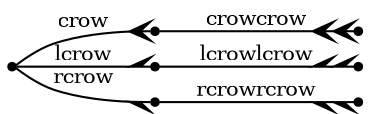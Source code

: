 digraph G
{
	graph[ rankdir = "LR" nodesep = "0"]
	node[ shape = "point" label = ""]
	edge[ fontsize = "10"]
	_crow -> crow[ arrowhead = "crow" label = "crow"]
	crow -> crowcrow[ arrowhead = "crowcrow" label = "crowcrow"]
	_crow -> lcrow[ arrowhead = "lcrow" label = "lcrow"]
	lcrow -> lcrowlcrow[ arrowhead = "lcrowlcrow" label = "lcrowlcrow"]
	_crow -> rcrow[ arrowhead = "rcrow" label = "rcrow"]
	rcrow -> rcrowrcrow[ arrowhead = "rcrowrcrow" label = "rcrowrcrow"]

}
